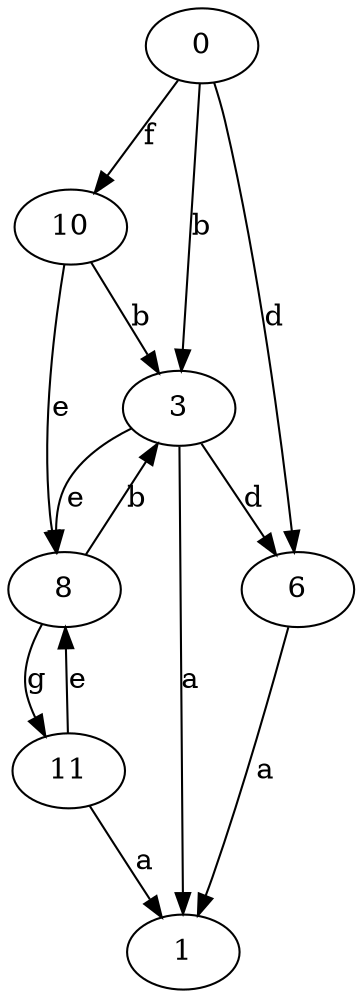 strict digraph  {
0;
1;
3;
6;
8;
10;
11;
0 -> 3  [label=b];
0 -> 6  [label=d];
0 -> 10  [label=f];
3 -> 1  [label=a];
3 -> 6  [label=d];
3 -> 8  [label=e];
6 -> 1  [label=a];
8 -> 3  [label=b];
8 -> 11  [label=g];
10 -> 3  [label=b];
10 -> 8  [label=e];
11 -> 1  [label=a];
11 -> 8  [label=e];
}
